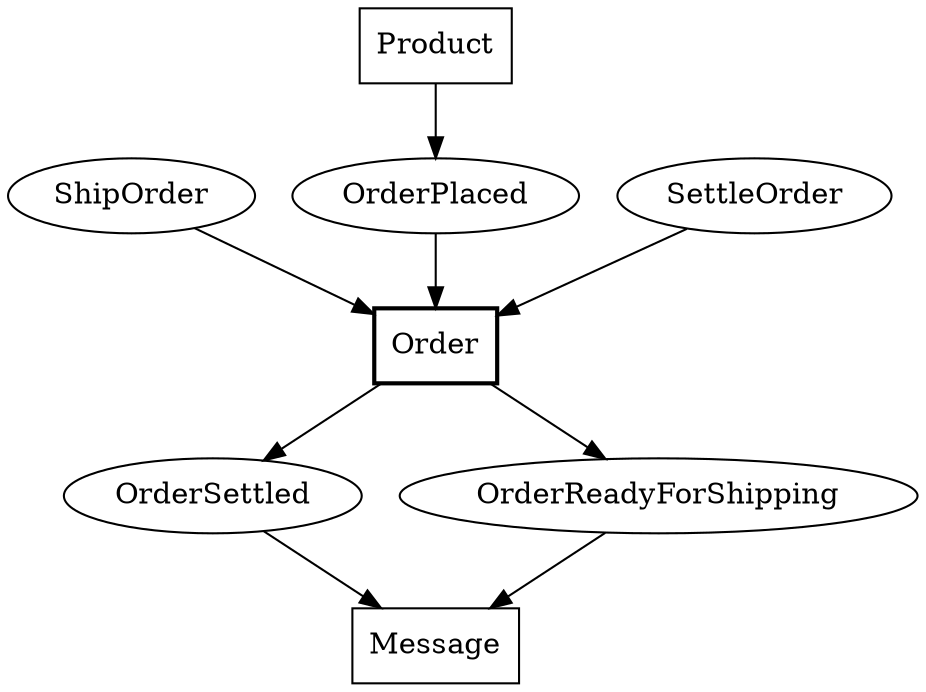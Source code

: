 digraph {
splines=spline;
"OrderSettled" -> "Message" [style=solid];
"OrderReadyForShipping" -> "Message" [style=solid];
"Order" -> "OrderReadyForShipping" [style=solid];
"ShipOrder" -> "Order" [style=solid];
"OrderPlaced" -> "Order" [style=solid];
"SettleOrder" -> "Order" [style=solid];
"Product" -> "OrderPlaced" [style=solid];
"Order" -> "OrderSettled" [style=solid];
"Order"[shape=box,style=bold];
"SettleOrder"[shape=ellipse];
"Message"[shape=box];
"ShipOrder"[shape=ellipse];
"OrderPlaced"[shape=ellipse];
"Product"[shape=box];
"OrderSettled"[shape=ellipse];
"OrderReadyForShipping"[shape=ellipse];
}
